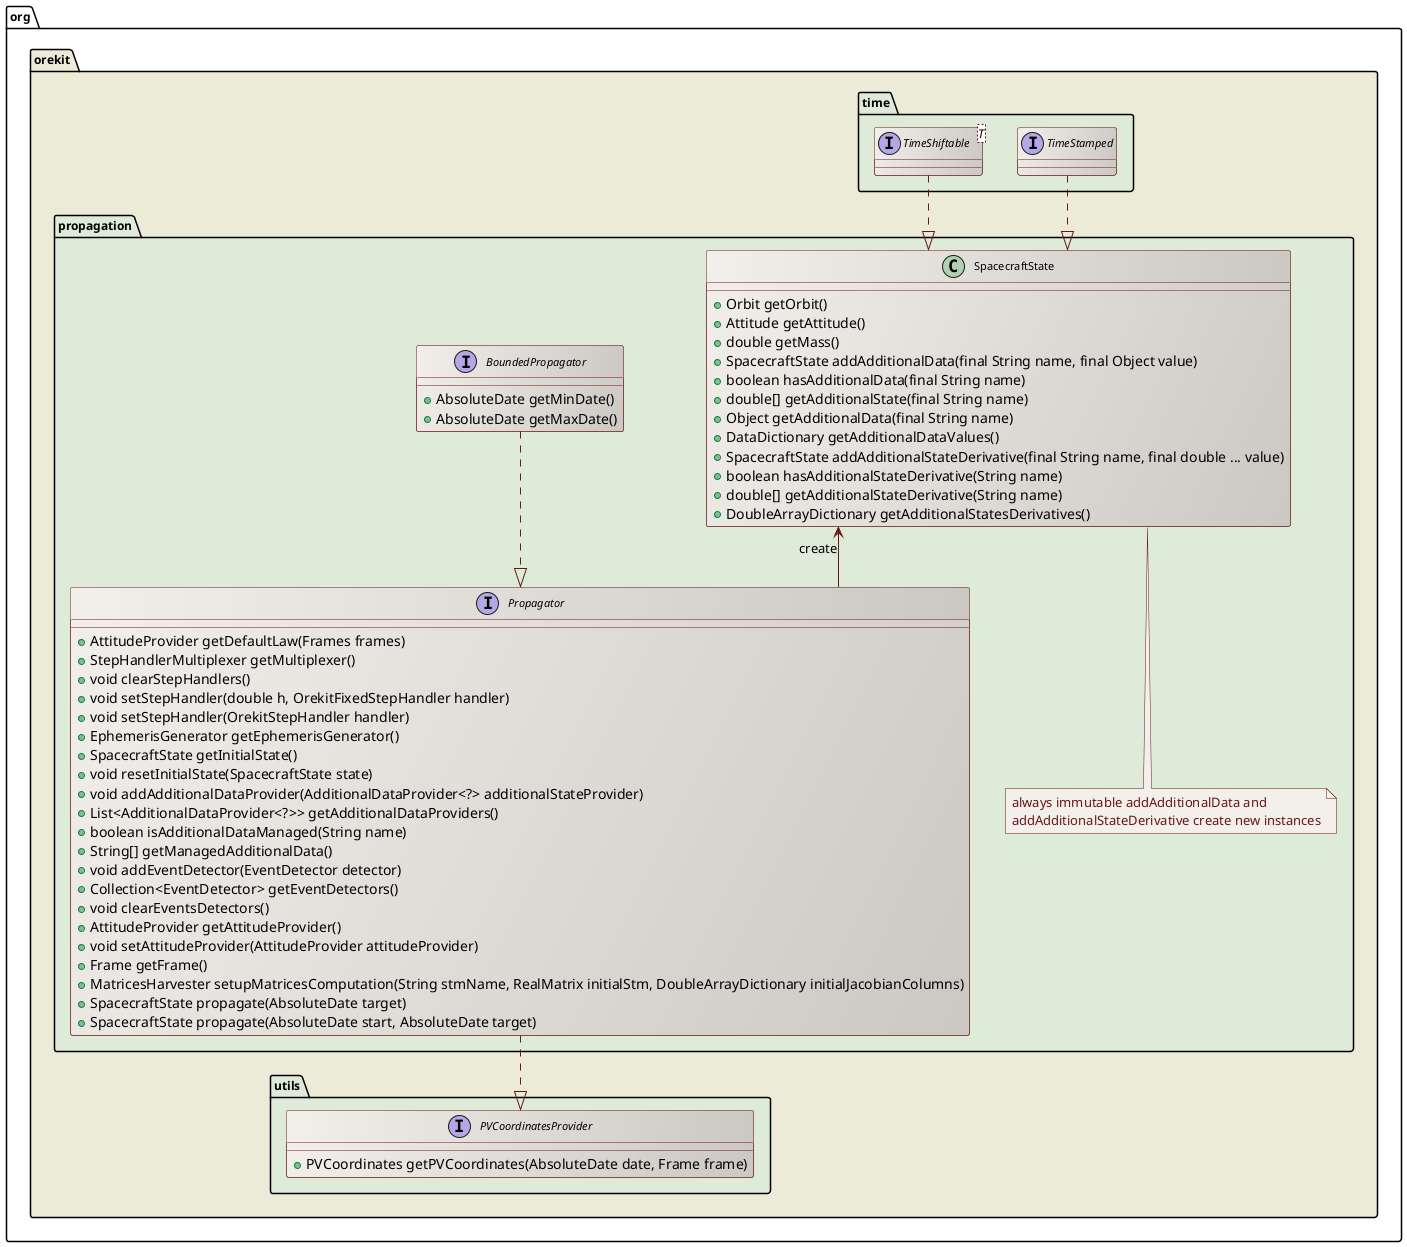 ' Copyright 2002-2025 CS GROUP
' Licensed to CS GROUP (CS) under one or more
' contributor license agreements.  See the NOTICE file distributed with
' this work for additional information regarding copyright ownership.
' CS licenses this file to You under the Apache License, Version 2.0
' (the "License"); you may not use this file except in compliance with
' the License.  You may obtain a copy of the License at
'
'   http://www.apache.org/licenses/LICENSE-2.0
'
' Unless required by applicable law or agreed to in writing, software
' distributed under the License is distributed on an "AS IS" BASIS,
' WITHOUT WARRANTIES OR CONDITIONS OF ANY KIND, either express or implied.
' See the License for the specific language governing permissions and
' limitations under the License.
 
@startuml

  skinparam svek                  true
  skinparam ClassBackgroundColor  #F3EFEB/CCC9C5
  skinparam ClassArrowColor       #691616
  skinparam ClassBorderColor      #691616
  skinparam NoteBackgroundColor   #F3EFEB
  skinparam NoteBorderColor       #691616
  skinparam NoteFontColor         #691616
  skinparam ClassFontSize         11
  skinparam PackageFontSize       12
  skinparam linetype              ortho

  package org.orekit #ECEBD8 {

    package time #DDEBD8 {

      interface TimeStamped

      interface "TimeShiftable<T>" as TimeShiftable_T_

    }

    package propagation #DDEBD8 {

      class SpacecraftState {
        +Orbit getOrbit()
        +Attitude getAttitude()
        +double getMass()
        +SpacecraftState addAdditionalData(final String name, final Object value)
        +boolean hasAdditionalData(final String name)
        +double[] getAdditionalState(final String name)
        +Object getAdditionalData(final String name)
        +DataDictionary getAdditionalDataValues()
        +SpacecraftState addAdditionalStateDerivative(final String name, final double ... value)
        +boolean hasAdditionalStateDerivative(String name)
        +double[] getAdditionalStateDerivative(String name)
        +DoubleArrayDictionary getAdditionalStatesDerivatives()
      }
      note bottom
        always immutable addAdditionalData and
        addAdditionalStateDerivative create new instances
      end note

      interface BoundedPropagator {
        +AbsoluteDate getMinDate()
        +AbsoluteDate getMaxDate()
      }

      interface Propagator {
        +AttitudeProvider getDefaultLaw(Frames frames)
        +StepHandlerMultiplexer getMultiplexer()
        +void clearStepHandlers()
        +void setStepHandler(double h, OrekitFixedStepHandler handler)
        +void setStepHandler(OrekitStepHandler handler)
        +EphemerisGenerator getEphemerisGenerator()
        +SpacecraftState getInitialState()
        +void resetInitialState(SpacecraftState state)
        +void addAdditionalDataProvider(AdditionalDataProvider<?> additionalStateProvider)
        +List<AdditionalDataProvider<?>> getAdditionalDataProviders()
        +boolean isAdditionalDataManaged(String name)
        +String[] getManagedAdditionalData()
        +void addEventDetector(EventDetector detector)
        +Collection<EventDetector> getEventDetectors()
        +void clearEventsDetectors()
        +AttitudeProvider getAttitudeProvider()
        +void setAttitudeProvider(AttitudeProvider attitudeProvider)
        +Frame getFrame()
        +MatricesHarvester setupMatricesComputation(String stmName, RealMatrix initialStm, DoubleArrayDictionary initialJacobianColumns)
        +SpacecraftState propagate(AbsoluteDate target)
        +SpacecraftState propagate(AbsoluteDate start, AbsoluteDate target)
      }

      BoundedPropagator ..|> Propagator
      SpacecraftState <-- Propagator : create

     TimeStamped         ..|> SpacecraftState
     TimeShiftable_T_    ..|> SpacecraftState

   }

    package utils #DDEBD8 {

      interface PVCoordinatesProvider {
        +PVCoordinates getPVCoordinates(AbsoluteDate date, Frame frame)
      }

      Propagator ..|> PVCoordinatesProvider
    }

 }

@enduml
